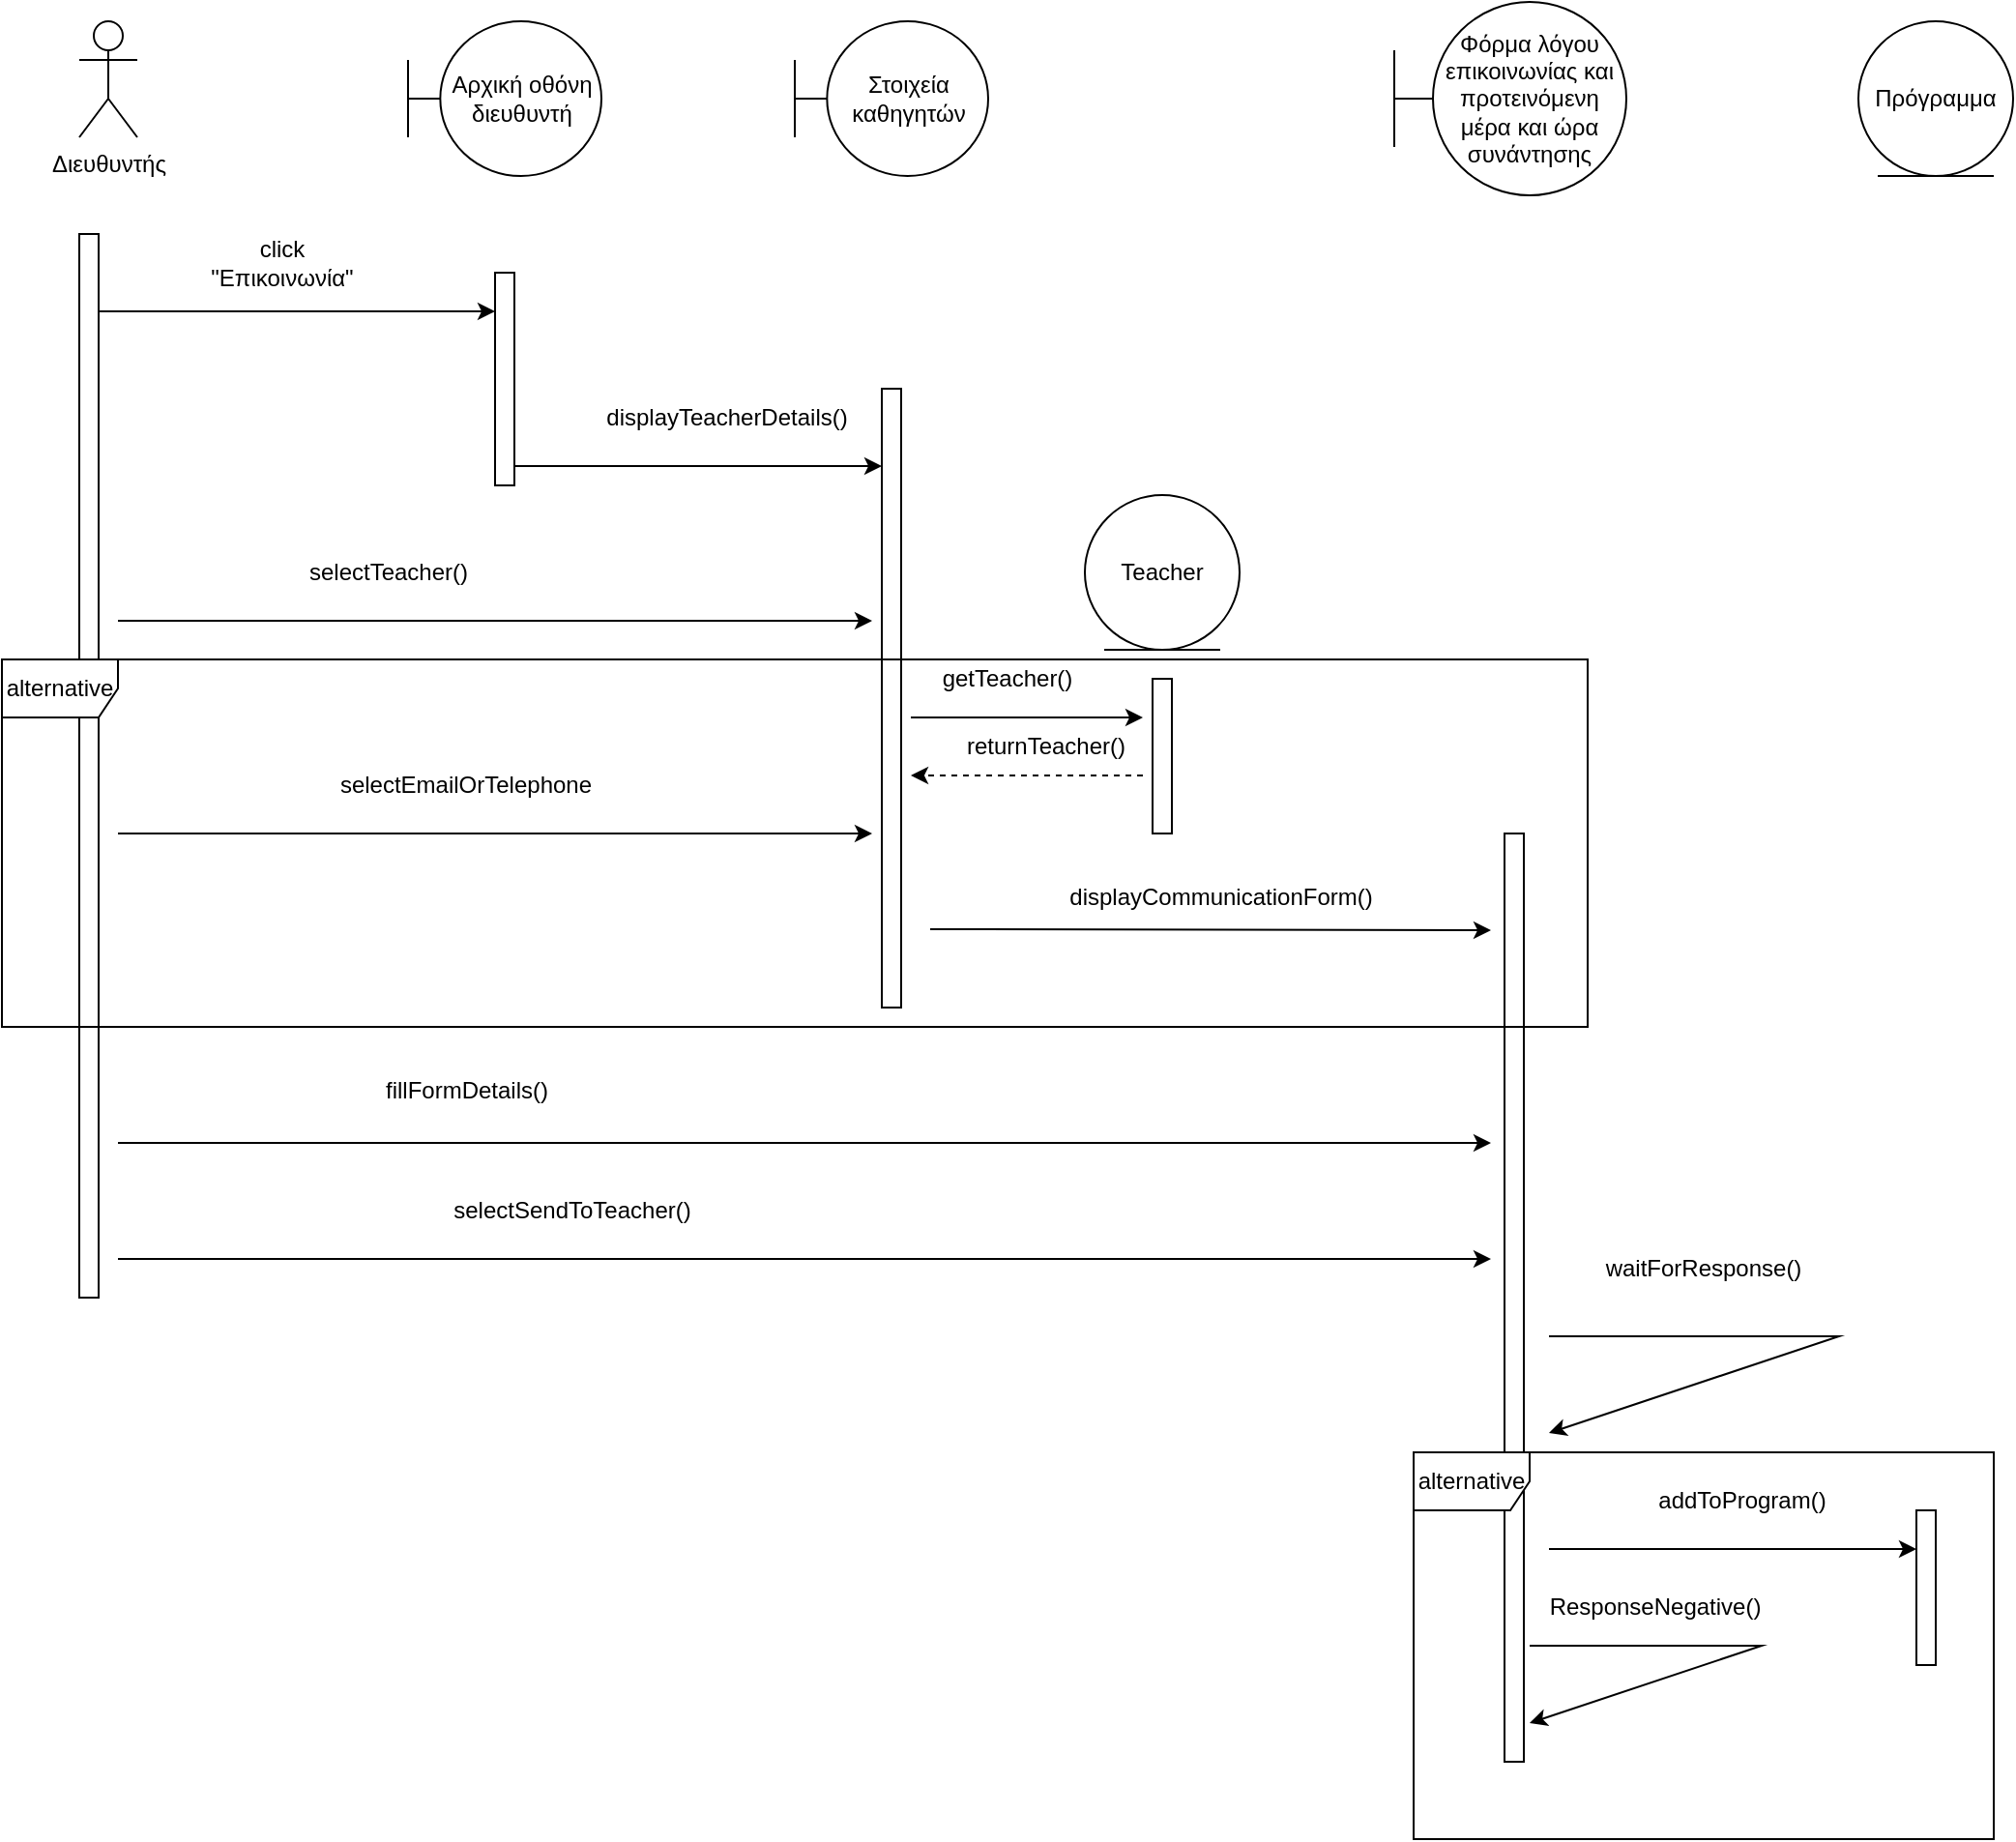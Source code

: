 <mxfile version="21.2.9" type="device">
  <diagram name="Σελίδα-1" id="a5gaVYFKfgmfHz4B7sy7">
    <mxGraphModel dx="1306" dy="835" grid="1" gridSize="10" guides="1" tooltips="1" connect="1" arrows="1" fold="1" page="1" pageScale="1" pageWidth="827" pageHeight="1169" math="0" shadow="0">
      <root>
        <mxCell id="0" />
        <mxCell id="1" parent="0" />
        <mxCell id="BbysrrKKSGWngdhlLo0F-1" value="Αρχική οθόνη διευθυντή" style="shape=umlBoundary;whiteSpace=wrap;html=1;" vertex="1" parent="1">
          <mxGeometry x="260" y="150" width="100" height="80" as="geometry" />
        </mxCell>
        <mxCell id="BbysrrKKSGWngdhlLo0F-2" value="Διευθυντής" style="shape=umlActor;verticalLabelPosition=bottom;verticalAlign=top;html=1;" vertex="1" parent="1">
          <mxGeometry x="90" y="150" width="30" height="60" as="geometry" />
        </mxCell>
        <mxCell id="BbysrrKKSGWngdhlLo0F-3" value="Στοιχεία καθηγητών" style="shape=umlBoundary;whiteSpace=wrap;html=1;" vertex="1" parent="1">
          <mxGeometry x="460" y="150" width="100" height="80" as="geometry" />
        </mxCell>
        <mxCell id="BbysrrKKSGWngdhlLo0F-4" value="Φόρμα λόγου επικοινωνίας και προτεινόμενη μέρα και ώρα συνάντησης" style="shape=umlBoundary;whiteSpace=wrap;html=1;" vertex="1" parent="1">
          <mxGeometry x="770" y="140" width="120" height="100" as="geometry" />
        </mxCell>
        <mxCell id="BbysrrKKSGWngdhlLo0F-5" value="Πρόγραμμα" style="ellipse;shape=umlEntity;whiteSpace=wrap;html=1;" vertex="1" parent="1">
          <mxGeometry x="1010" y="150" width="80" height="80" as="geometry" />
        </mxCell>
        <mxCell id="BbysrrKKSGWngdhlLo0F-9" value="" style="html=1;points=[];perimeter=orthogonalPerimeter;outlineConnect=0;targetShapes=umlLifeline;portConstraint=eastwest;newEdgeStyle={&quot;edgeStyle&quot;:&quot;elbowEdgeStyle&quot;,&quot;elbow&quot;:&quot;vertical&quot;,&quot;curved&quot;:0,&quot;rounded&quot;:0};" vertex="1" parent="1">
          <mxGeometry x="90" y="260" width="10" height="550" as="geometry" />
        </mxCell>
        <mxCell id="BbysrrKKSGWngdhlLo0F-10" value="" style="endArrow=classic;html=1;rounded=0;" edge="1" parent="1" target="BbysrrKKSGWngdhlLo0F-14">
          <mxGeometry width="50" height="50" relative="1" as="geometry">
            <mxPoint x="100" y="300" as="sourcePoint" />
            <mxPoint x="310" y="300" as="targetPoint" />
          </mxGeometry>
        </mxCell>
        <mxCell id="BbysrrKKSGWngdhlLo0F-13" value="click &quot;Επικοινωνία&quot;" style="text;html=1;strokeColor=none;fillColor=none;align=center;verticalAlign=middle;whiteSpace=wrap;rounded=0;" vertex="1" parent="1">
          <mxGeometry x="150" y="260" width="90" height="30" as="geometry" />
        </mxCell>
        <mxCell id="BbysrrKKSGWngdhlLo0F-14" value="" style="html=1;points=[];perimeter=orthogonalPerimeter;outlineConnect=0;targetShapes=umlLifeline;portConstraint=eastwest;newEdgeStyle={&quot;edgeStyle&quot;:&quot;elbowEdgeStyle&quot;,&quot;elbow&quot;:&quot;vertical&quot;,&quot;curved&quot;:0,&quot;rounded&quot;:0};" vertex="1" parent="1">
          <mxGeometry x="305" y="280" width="10" height="110" as="geometry" />
        </mxCell>
        <mxCell id="BbysrrKKSGWngdhlLo0F-15" value="" style="endArrow=classic;html=1;rounded=0;" edge="1" parent="1" target="BbysrrKKSGWngdhlLo0F-16">
          <mxGeometry width="50" height="50" relative="1" as="geometry">
            <mxPoint x="315" y="380" as="sourcePoint" />
            <mxPoint x="510" y="380" as="targetPoint" />
          </mxGeometry>
        </mxCell>
        <mxCell id="BbysrrKKSGWngdhlLo0F-16" value="" style="html=1;points=[];perimeter=orthogonalPerimeter;outlineConnect=0;targetShapes=umlLifeline;portConstraint=eastwest;newEdgeStyle={&quot;edgeStyle&quot;:&quot;elbowEdgeStyle&quot;,&quot;elbow&quot;:&quot;vertical&quot;,&quot;curved&quot;:0,&quot;rounded&quot;:0};" vertex="1" parent="1">
          <mxGeometry x="505" y="340" width="10" height="320" as="geometry" />
        </mxCell>
        <mxCell id="BbysrrKKSGWngdhlLo0F-17" value="displayTeacherDetails()" style="text;html=1;strokeColor=none;fillColor=none;align=center;verticalAlign=middle;whiteSpace=wrap;rounded=0;" vertex="1" parent="1">
          <mxGeometry x="360" y="340" width="130" height="30" as="geometry" />
        </mxCell>
        <mxCell id="BbysrrKKSGWngdhlLo0F-18" value="" style="endArrow=classic;html=1;rounded=0;" edge="1" parent="1">
          <mxGeometry width="50" height="50" relative="1" as="geometry">
            <mxPoint x="110" y="460" as="sourcePoint" />
            <mxPoint x="500" y="460" as="targetPoint" />
          </mxGeometry>
        </mxCell>
        <mxCell id="BbysrrKKSGWngdhlLo0F-19" value="selectTeacher()" style="text;html=1;strokeColor=none;fillColor=none;align=center;verticalAlign=middle;whiteSpace=wrap;rounded=0;" vertex="1" parent="1">
          <mxGeometry x="210" y="420" width="80" height="30" as="geometry" />
        </mxCell>
        <mxCell id="BbysrrKKSGWngdhlLo0F-20" value="Teacher" style="ellipse;shape=umlEntity;whiteSpace=wrap;html=1;" vertex="1" parent="1">
          <mxGeometry x="610" y="395" width="80" height="80" as="geometry" />
        </mxCell>
        <mxCell id="BbysrrKKSGWngdhlLo0F-21" value="" style="html=1;points=[];perimeter=orthogonalPerimeter;outlineConnect=0;targetShapes=umlLifeline;portConstraint=eastwest;newEdgeStyle={&quot;edgeStyle&quot;:&quot;elbowEdgeStyle&quot;,&quot;elbow&quot;:&quot;vertical&quot;,&quot;curved&quot;:0,&quot;rounded&quot;:0};" vertex="1" parent="1">
          <mxGeometry x="645" y="490" width="10" height="80" as="geometry" />
        </mxCell>
        <mxCell id="BbysrrKKSGWngdhlLo0F-22" value="getTeacher()" style="text;html=1;strokeColor=none;fillColor=none;align=center;verticalAlign=middle;whiteSpace=wrap;rounded=0;" vertex="1" parent="1">
          <mxGeometry x="540" y="475" width="60" height="30" as="geometry" />
        </mxCell>
        <mxCell id="BbysrrKKSGWngdhlLo0F-23" value="" style="endArrow=classic;html=1;rounded=0;" edge="1" parent="1">
          <mxGeometry width="50" height="50" relative="1" as="geometry">
            <mxPoint x="520" y="510" as="sourcePoint" />
            <mxPoint x="640" y="510" as="targetPoint" />
          </mxGeometry>
        </mxCell>
        <mxCell id="BbysrrKKSGWngdhlLo0F-24" value="" style="endArrow=classic;html=1;rounded=0;dashed=1;" edge="1" parent="1">
          <mxGeometry width="50" height="50" relative="1" as="geometry">
            <mxPoint x="640" y="540" as="sourcePoint" />
            <mxPoint x="520" y="540" as="targetPoint" />
          </mxGeometry>
        </mxCell>
        <mxCell id="BbysrrKKSGWngdhlLo0F-25" value="returnTeacher()" style="text;html=1;strokeColor=none;fillColor=none;align=center;verticalAlign=middle;whiteSpace=wrap;rounded=0;" vertex="1" parent="1">
          <mxGeometry x="550" y="510" width="80" height="30" as="geometry" />
        </mxCell>
        <mxCell id="BbysrrKKSGWngdhlLo0F-26" value="" style="html=1;points=[];perimeter=orthogonalPerimeter;outlineConnect=0;targetShapes=umlLifeline;portConstraint=eastwest;newEdgeStyle={&quot;edgeStyle&quot;:&quot;elbowEdgeStyle&quot;,&quot;elbow&quot;:&quot;vertical&quot;,&quot;curved&quot;:0,&quot;rounded&quot;:0};" vertex="1" parent="1">
          <mxGeometry x="827" y="570" width="10" height="480" as="geometry" />
        </mxCell>
        <mxCell id="BbysrrKKSGWngdhlLo0F-27" value="" style="endArrow=classic;html=1;rounded=0;" edge="1" parent="1">
          <mxGeometry width="50" height="50" relative="1" as="geometry">
            <mxPoint x="530" y="619.5" as="sourcePoint" />
            <mxPoint x="820" y="620" as="targetPoint" />
          </mxGeometry>
        </mxCell>
        <mxCell id="BbysrrKKSGWngdhlLo0F-29" value="displayCommunicationForm()" style="text;html=1;align=center;verticalAlign=middle;resizable=0;points=[];autosize=1;strokeColor=none;fillColor=none;" vertex="1" parent="1">
          <mxGeometry x="590" y="588" width="180" height="30" as="geometry" />
        </mxCell>
        <mxCell id="BbysrrKKSGWngdhlLo0F-30" value="" style="endArrow=classic;html=1;rounded=0;" edge="1" parent="1">
          <mxGeometry width="50" height="50" relative="1" as="geometry">
            <mxPoint x="110" y="730" as="sourcePoint" />
            <mxPoint x="820" y="730" as="targetPoint" />
          </mxGeometry>
        </mxCell>
        <mxCell id="BbysrrKKSGWngdhlLo0F-31" value="fillFormDetails()" style="text;html=1;align=center;verticalAlign=middle;resizable=0;points=[];autosize=1;strokeColor=none;fillColor=none;" vertex="1" parent="1">
          <mxGeometry x="235" y="688" width="110" height="30" as="geometry" />
        </mxCell>
        <mxCell id="BbysrrKKSGWngdhlLo0F-35" value="" style="endArrow=classic;html=1;rounded=0;" edge="1" parent="1">
          <mxGeometry width="50" height="50" relative="1" as="geometry">
            <mxPoint x="850" y="830" as="sourcePoint" />
            <mxPoint x="850" y="880" as="targetPoint" />
            <Array as="points">
              <mxPoint x="1000" y="830" />
            </Array>
          </mxGeometry>
        </mxCell>
        <mxCell id="BbysrrKKSGWngdhlLo0F-36" value="" style="endArrow=classic;html=1;rounded=0;" edge="1" parent="1">
          <mxGeometry width="50" height="50" relative="1" as="geometry">
            <mxPoint x="110" y="790" as="sourcePoint" />
            <mxPoint x="820" y="790" as="targetPoint" />
          </mxGeometry>
        </mxCell>
        <mxCell id="BbysrrKKSGWngdhlLo0F-37" value="selectSendToTeacher()" style="text;html=1;strokeColor=none;fillColor=none;align=center;verticalAlign=middle;whiteSpace=wrap;rounded=0;" vertex="1" parent="1">
          <mxGeometry x="280" y="750" width="130" height="30" as="geometry" />
        </mxCell>
        <mxCell id="BbysrrKKSGWngdhlLo0F-40" value="waitForResponse()" style="text;html=1;strokeColor=none;fillColor=none;align=center;verticalAlign=middle;whiteSpace=wrap;rounded=0;" vertex="1" parent="1">
          <mxGeometry x="870" y="780" width="120" height="30" as="geometry" />
        </mxCell>
        <mxCell id="BbysrrKKSGWngdhlLo0F-41" value="" style="endArrow=classic;html=1;rounded=0;" edge="1" parent="1">
          <mxGeometry width="50" height="50" relative="1" as="geometry">
            <mxPoint x="850" y="940" as="sourcePoint" />
            <mxPoint x="1040" y="940" as="targetPoint" />
          </mxGeometry>
        </mxCell>
        <mxCell id="BbysrrKKSGWngdhlLo0F-42" value="" style="html=1;points=[];perimeter=orthogonalPerimeter;outlineConnect=0;targetShapes=umlLifeline;portConstraint=eastwest;newEdgeStyle={&quot;edgeStyle&quot;:&quot;elbowEdgeStyle&quot;,&quot;elbow&quot;:&quot;vertical&quot;,&quot;curved&quot;:0,&quot;rounded&quot;:0};" vertex="1" parent="1">
          <mxGeometry x="1040" y="920" width="10" height="80" as="geometry" />
        </mxCell>
        <mxCell id="BbysrrKKSGWngdhlLo0F-43" value="addToProgram()" style="text;html=1;strokeColor=none;fillColor=none;align=center;verticalAlign=middle;whiteSpace=wrap;rounded=0;" vertex="1" parent="1">
          <mxGeometry x="900" y="900" width="100" height="30" as="geometry" />
        </mxCell>
        <mxCell id="BbysrrKKSGWngdhlLo0F-45" value="" style="endArrow=classic;html=1;rounded=0;" edge="1" parent="1">
          <mxGeometry width="50" height="50" relative="1" as="geometry">
            <mxPoint x="110" y="570" as="sourcePoint" />
            <mxPoint x="500" y="570" as="targetPoint" />
          </mxGeometry>
        </mxCell>
        <mxCell id="BbysrrKKSGWngdhlLo0F-46" value="selectEmailOrTelephone" style="text;html=1;strokeColor=none;fillColor=none;align=center;verticalAlign=middle;whiteSpace=wrap;rounded=0;" vertex="1" parent="1">
          <mxGeometry x="210" y="530" width="160" height="30" as="geometry" />
        </mxCell>
        <mxCell id="BbysrrKKSGWngdhlLo0F-47" value="alternative" style="shape=umlFrame;whiteSpace=wrap;html=1;pointerEvents=0;" vertex="1" parent="1">
          <mxGeometry x="50" y="480" width="820" height="190" as="geometry" />
        </mxCell>
        <mxCell id="BbysrrKKSGWngdhlLo0F-48" value="" style="endArrow=classic;html=1;rounded=0;" edge="1" parent="1">
          <mxGeometry width="50" height="50" relative="1" as="geometry">
            <mxPoint x="840" y="990" as="sourcePoint" />
            <mxPoint x="840" y="1030" as="targetPoint" />
            <Array as="points">
              <mxPoint x="960" y="990" />
            </Array>
          </mxGeometry>
        </mxCell>
        <mxCell id="BbysrrKKSGWngdhlLo0F-50" value="ResponseNegative()" style="text;html=1;strokeColor=none;fillColor=none;align=center;verticalAlign=middle;whiteSpace=wrap;rounded=0;" vertex="1" parent="1">
          <mxGeometry x="850" y="960" width="110" height="20" as="geometry" />
        </mxCell>
        <mxCell id="BbysrrKKSGWngdhlLo0F-52" value="alternative" style="shape=umlFrame;whiteSpace=wrap;html=1;pointerEvents=0;" vertex="1" parent="1">
          <mxGeometry x="780" y="890" width="300" height="200" as="geometry" />
        </mxCell>
      </root>
    </mxGraphModel>
  </diagram>
</mxfile>
